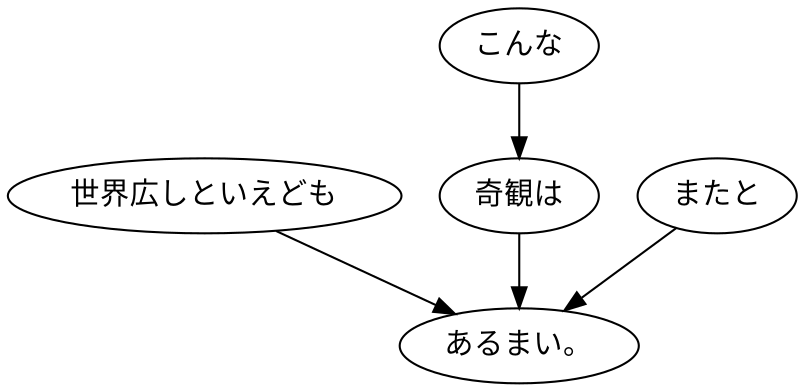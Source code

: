 digraph graph4247 {
	node0 [label="世界広しといえども"];
	node1 [label="こんな"];
	node2 [label="奇観は"];
	node3 [label="またと"];
	node4 [label="あるまい。"];
	node0 -> node4;
	node1 -> node2;
	node2 -> node4;
	node3 -> node4;
}
